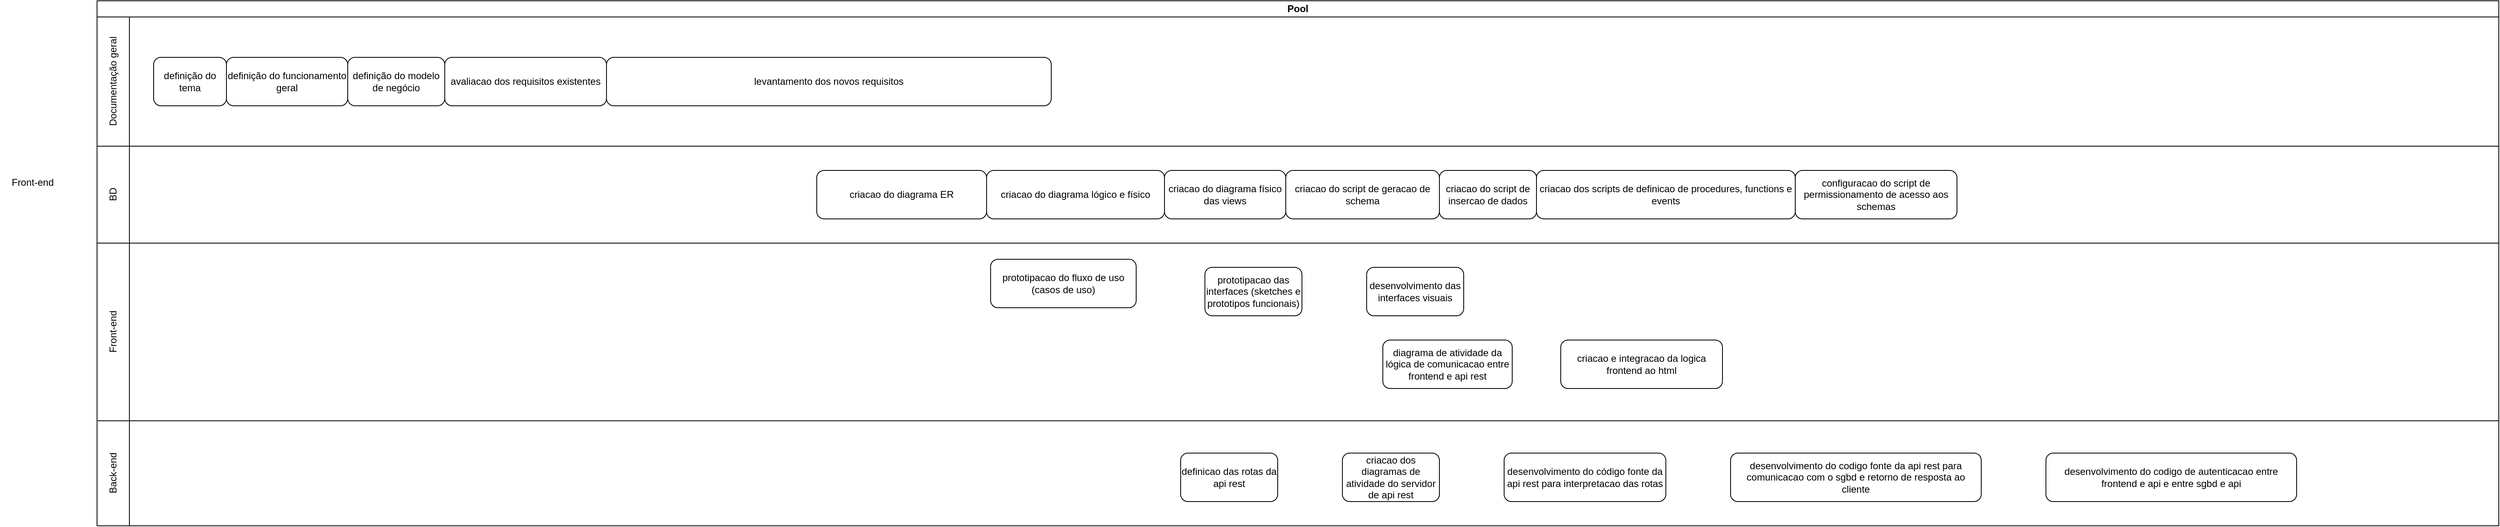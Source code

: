 <mxfile version="26.0.16">
  <diagram id="mAvse2LpdNEpAd8Tfcfa" name="Page-1">
    <mxGraphModel dx="2648" dy="976" grid="1" gridSize="10" guides="1" tooltips="1" connect="1" arrows="1" fold="1" page="1" pageScale="1" pageWidth="850" pageHeight="1100" math="0" shadow="0">
      <root>
        <mxCell id="0" />
        <mxCell id="1" parent="0" />
        <mxCell id="tLHmlmdhEoFzy0Rs1xN5-6" value="Front-end" style="text;html=1;align=center;verticalAlign=middle;resizable=0;points=[];autosize=1;strokeColor=none;fillColor=none;" vertex="1" parent="1">
          <mxGeometry x="-800" y="500" width="80" height="30" as="geometry" />
        </mxCell>
        <mxCell id="tLHmlmdhEoFzy0Rs1xN5-30" value="Pool" style="swimlane;html=1;childLayout=stackLayout;resizeParent=1;resizeParentMax=0;horizontal=1;startSize=20;horizontalStack=0;whiteSpace=wrap;" vertex="1" parent="1">
          <mxGeometry x="-680" y="290" width="2970" height="650" as="geometry" />
        </mxCell>
        <mxCell id="tLHmlmdhEoFzy0Rs1xN5-31" value="&lt;span style=&quot;font-weight: 400; text-wrap-mode: wrap;&quot;&gt;Documentação geral&lt;/span&gt;" style="swimlane;html=1;startSize=40;horizontal=0;" vertex="1" parent="tLHmlmdhEoFzy0Rs1xN5-30">
          <mxGeometry y="20" width="2970" height="160" as="geometry" />
        </mxCell>
        <mxCell id="tLHmlmdhEoFzy0Rs1xN5-35" value="definição do tema" style="rounded=1;whiteSpace=wrap;html=1;" vertex="1" parent="tLHmlmdhEoFzy0Rs1xN5-31">
          <mxGeometry x="70" y="50" width="90" height="60" as="geometry" />
        </mxCell>
        <mxCell id="tLHmlmdhEoFzy0Rs1xN5-36" value="definição do funcionamento geral" style="rounded=1;whiteSpace=wrap;html=1;" vertex="1" parent="tLHmlmdhEoFzy0Rs1xN5-31">
          <mxGeometry x="160" y="50" width="150" height="60" as="geometry" />
        </mxCell>
        <mxCell id="tLHmlmdhEoFzy0Rs1xN5-38" value="definição do modelo de negócio" style="rounded=1;whiteSpace=wrap;html=1;" vertex="1" parent="tLHmlmdhEoFzy0Rs1xN5-31">
          <mxGeometry x="310" y="50" width="120" height="60" as="geometry" />
        </mxCell>
        <mxCell id="tLHmlmdhEoFzy0Rs1xN5-40" value="&lt;div&gt;avaliacao dos requisitos existentes&lt;/div&gt;" style="rounded=1;whiteSpace=wrap;html=1;" vertex="1" parent="tLHmlmdhEoFzy0Rs1xN5-31">
          <mxGeometry x="430" y="50" width="200" height="60" as="geometry" />
        </mxCell>
        <mxCell id="tLHmlmdhEoFzy0Rs1xN5-42" value="levantamento dos novos requisitos" style="rounded=1;whiteSpace=wrap;html=1;" vertex="1" parent="tLHmlmdhEoFzy0Rs1xN5-31">
          <mxGeometry x="630" y="50" width="550" height="60" as="geometry" />
        </mxCell>
        <mxCell id="tLHmlmdhEoFzy0Rs1xN5-32" value="&lt;span style=&quot;font-weight: 400;&quot;&gt;BD&lt;/span&gt;" style="swimlane;html=1;startSize=40;horizontal=0;" vertex="1" parent="tLHmlmdhEoFzy0Rs1xN5-30">
          <mxGeometry y="180" width="2970" height="120" as="geometry" />
        </mxCell>
        <mxCell id="tLHmlmdhEoFzy0Rs1xN5-45" value="criacao do diagrama ER" style="rounded=1;whiteSpace=wrap;html=1;" vertex="1" parent="tLHmlmdhEoFzy0Rs1xN5-32">
          <mxGeometry x="890" y="30" width="210" height="60" as="geometry" />
        </mxCell>
        <mxCell id="tLHmlmdhEoFzy0Rs1xN5-47" value="criacao do diagrama lógico e físico" style="rounded=1;whiteSpace=wrap;html=1;" vertex="1" parent="tLHmlmdhEoFzy0Rs1xN5-32">
          <mxGeometry x="1100" y="30" width="220" height="60" as="geometry" />
        </mxCell>
        <mxCell id="tLHmlmdhEoFzy0Rs1xN5-49" value="criacao do diagrama físico das views" style="rounded=1;whiteSpace=wrap;html=1;" vertex="1" parent="tLHmlmdhEoFzy0Rs1xN5-32">
          <mxGeometry x="1320" y="30" width="150" height="60" as="geometry" />
        </mxCell>
        <mxCell id="tLHmlmdhEoFzy0Rs1xN5-50" value="criacao do script de geracao de schema" style="rounded=1;whiteSpace=wrap;html=1;" vertex="1" parent="tLHmlmdhEoFzy0Rs1xN5-32">
          <mxGeometry x="1470" y="30" width="190" height="60" as="geometry" />
        </mxCell>
        <mxCell id="tLHmlmdhEoFzy0Rs1xN5-51" value="criacao do script de insercao de dados" style="rounded=1;whiteSpace=wrap;html=1;" vertex="1" parent="tLHmlmdhEoFzy0Rs1xN5-32">
          <mxGeometry x="1660" y="30" width="120" height="60" as="geometry" />
        </mxCell>
        <mxCell id="tLHmlmdhEoFzy0Rs1xN5-53" value="criacao dos scripts de definicao de procedures, functions e events" style="rounded=1;whiteSpace=wrap;html=1;" vertex="1" parent="tLHmlmdhEoFzy0Rs1xN5-32">
          <mxGeometry x="1780" y="30" width="320" height="60" as="geometry" />
        </mxCell>
        <mxCell id="tLHmlmdhEoFzy0Rs1xN5-33" value="&lt;span style=&quot;font-weight: 400;&quot;&gt;Front-end&lt;/span&gt;" style="swimlane;html=1;startSize=40;horizontal=0;" vertex="1" parent="tLHmlmdhEoFzy0Rs1xN5-30">
          <mxGeometry y="300" width="2970" height="220" as="geometry" />
        </mxCell>
        <mxCell id="tLHmlmdhEoFzy0Rs1xN5-59" value="prototipacao do fluxo de uso (casos de uso)" style="rounded=1;whiteSpace=wrap;html=1;" vertex="1" parent="tLHmlmdhEoFzy0Rs1xN5-33">
          <mxGeometry x="1105" y="20" width="180" height="60" as="geometry" />
        </mxCell>
        <mxCell id="tLHmlmdhEoFzy0Rs1xN5-61" value="prototipacao das interfaces (sketches e prototipos funcionais)" style="rounded=1;whiteSpace=wrap;html=1;" vertex="1" parent="tLHmlmdhEoFzy0Rs1xN5-33">
          <mxGeometry x="1370" y="30" width="120" height="60" as="geometry" />
        </mxCell>
        <mxCell id="tLHmlmdhEoFzy0Rs1xN5-62" value="desenvolvimento das interfaces visuais" style="rounded=1;whiteSpace=wrap;html=1;" vertex="1" parent="tLHmlmdhEoFzy0Rs1xN5-33">
          <mxGeometry x="1570" y="30" width="120" height="60" as="geometry" />
        </mxCell>
        <mxCell id="tLHmlmdhEoFzy0Rs1xN5-76" value="diagrama de atividade da lógica de comunicacao entre frontend e api rest" style="rounded=1;whiteSpace=wrap;html=1;" vertex="1" parent="tLHmlmdhEoFzy0Rs1xN5-33">
          <mxGeometry x="1590" y="120" width="160" height="60" as="geometry" />
        </mxCell>
        <mxCell id="tLHmlmdhEoFzy0Rs1xN5-79" value="criacao e integracao da logica frontend ao html" style="rounded=1;whiteSpace=wrap;html=1;" vertex="1" parent="tLHmlmdhEoFzy0Rs1xN5-33">
          <mxGeometry x="1810" y="120" width="200" height="60" as="geometry" />
        </mxCell>
        <mxCell id="tLHmlmdhEoFzy0Rs1xN5-57" value="&lt;span style=&quot;font-weight: 400;&quot;&gt;Back-end&lt;/span&gt;" style="swimlane;html=1;startSize=40;horizontal=0;" vertex="1" parent="tLHmlmdhEoFzy0Rs1xN5-30">
          <mxGeometry y="520" width="2970" height="130" as="geometry" />
        </mxCell>
        <mxCell id="tLHmlmdhEoFzy0Rs1xN5-83" value="definicao das rotas da api rest" style="rounded=1;whiteSpace=wrap;html=1;" vertex="1" parent="tLHmlmdhEoFzy0Rs1xN5-57">
          <mxGeometry x="1340" y="40" width="120" height="60" as="geometry" />
        </mxCell>
        <mxCell id="tLHmlmdhEoFzy0Rs1xN5-85" value="criacao dos diagramas de atividade do servidor de api rest" style="rounded=1;whiteSpace=wrap;html=1;" vertex="1" parent="tLHmlmdhEoFzy0Rs1xN5-57">
          <mxGeometry x="1540" y="40" width="120" height="60" as="geometry" />
        </mxCell>
        <mxCell id="tLHmlmdhEoFzy0Rs1xN5-86" value="desenvolvimento do código fonte da api rest para interpretacao das rotas" style="rounded=1;whiteSpace=wrap;html=1;" vertex="1" parent="tLHmlmdhEoFzy0Rs1xN5-57">
          <mxGeometry x="1740" y="40" width="200" height="60" as="geometry" />
        </mxCell>
        <mxCell id="tLHmlmdhEoFzy0Rs1xN5-87" value="desenvolvimento do codigo fonte da api rest para comunicacao com o sgbd e retorno de resposta ao cliente" style="rounded=1;whiteSpace=wrap;html=1;" vertex="1" parent="tLHmlmdhEoFzy0Rs1xN5-57">
          <mxGeometry x="2020" y="40" width="310" height="60" as="geometry" />
        </mxCell>
        <mxCell id="tLHmlmdhEoFzy0Rs1xN5-93" value="desenvolvimento do codigo de autenticacao entre frontend e api e entre sgbd e api" style="rounded=1;whiteSpace=wrap;html=1;" vertex="1" parent="tLHmlmdhEoFzy0Rs1xN5-57">
          <mxGeometry x="2410" y="40" width="310" height="60" as="geometry" />
        </mxCell>
        <mxCell id="tLHmlmdhEoFzy0Rs1xN5-55" value="configuracao do script de permissionamento de acesso aos schemas" style="rounded=1;whiteSpace=wrap;html=1;" vertex="1" parent="1">
          <mxGeometry x="1420" y="500" width="200" height="60" as="geometry" />
        </mxCell>
      </root>
    </mxGraphModel>
  </diagram>
</mxfile>
